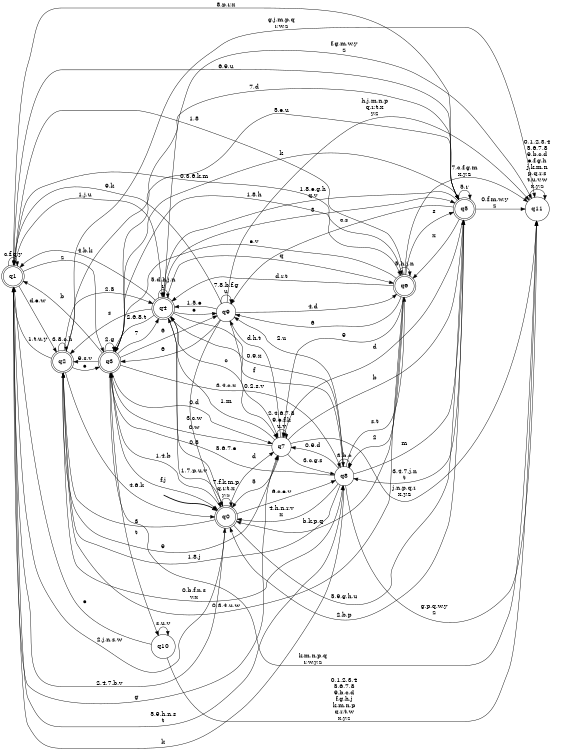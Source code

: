 digraph BlueStar {
__start0 [style = invis, shape = none, label = "", width = 0, height = 0];

rankdir=LR;
size="8,5";

s0 [style="rounded,filled", color="black", fillcolor="white" shape="doublecircle", label="q0"];
s1 [style="rounded,filled", color="black", fillcolor="white" shape="doublecircle", label="q1"];
s2 [style="rounded,filled", color="black", fillcolor="white" shape="doublecircle", label="q2"];
s3 [style="rounded,filled", color="black", fillcolor="white" shape="doublecircle", label="q3"];
s4 [style="rounded,filled", color="black", fillcolor="white" shape="doublecircle", label="q4"];
s5 [style="rounded,filled", color="black", fillcolor="white" shape="doublecircle", label="q5"];
s6 [style="rounded,filled", color="black", fillcolor="white" shape="doublecircle", label="q6"];
s7 [style="filled", color="black", fillcolor="white" shape="circle", label="q7"];
s8 [style="filled", color="black", fillcolor="white" shape="circle", label="q8"];
s9 [style="filled", color="black", fillcolor="white" shape="circle", label="q9"];
s10 [style="filled", color="black", fillcolor="white" shape="circle", label="q10"];
s11 [style="filled", color="black", fillcolor="white" shape="circle", label="q11"];
subgraph cluster_main { 
	graph [pad=".75", ranksep="0.15", nodesep="0.15"];
	 style=invis; 
	__start0 -> s0 [penwidth=2];
}
s0 -> s0 [label="7,f,k,m,p\nq,r,t,x\ny,z"];
s0 -> s1 [label="2,j,n,s,w"];
s0 -> s2 [label="3"];
s0 -> s3 [label="1,4,b"];
s0 -> s4 [label="0,8"];
s0 -> s5 [label="5,9,g,h,u"];
s0 -> s7 [label="d"];
s0 -> s8 [label="6,c,e,v"];
s1 -> s0 [label="2,4,7,b,v"];
s1 -> s1 [label="c,f,q,y"];
s1 -> s2 [label="d,e,w"];
s1 -> s3 [label="z"];
s1 -> s4 [label="1,j,u"];
s1 -> s5 [label="8,p,r,x"];
s1 -> s6 [label="0,3,6,k,m"];
s1 -> s7 [label="g"];
s1 -> s8 [label="5,9,h,n,s\nt"];
s2 -> s0 [label="4,6,k"];
s2 -> s1 [label="1,t,u,y"];
s2 -> s2 [label="3,8,c,h"];
s2 -> s3 [label="e"];
s2 -> s4 [label="2,5"];
s2 -> s5 [label="7,d"];
s2 -> s7 [label="9"];
s2 -> s8 [label="0,b,f,n,s\nv,x"];
s2 -> s11 [label="g,j,m,p,q\nr,w,z"];
s3 -> s0 [label="f,j"];
s3 -> s1 [label="b"];
s3 -> s2 [label="9,s,v"];
s3 -> s3 [label="2,g"];
s3 -> s4 [label="7"];
s3 -> s5 [label="5,e,u"];
s3 -> s6 [label="1,8,h"];
s3 -> s7 [label="0,d"];
s3 -> s8 [label="3,4,c,x"];
s3 -> s9 [label="6"];
s3 -> s10 [label="t"];
s3 -> s11 [label="k,m,n,p,q\nr,w,y,z"];
s4 -> s0 [label="1,7,p,u,v"];
s4 -> s1 [label="4,b,k"];
s4 -> s2 [label="s"];
s4 -> s3 [label="2,6,8,t"];
s4 -> s4 [label="5,d,h,j,n\nr"];
s4 -> s5 [label="3"];
s4 -> s6 [label="q"];
s4 -> s7 [label="c"];
s4 -> s8 [label="0,9,x"];
s4 -> s9 [label="e"];
s4 -> s11 [label="f,g,m,w,y\nz"];
s5 -> s0 [label="2,b,p"];
s5 -> s1 [label="6,9,u"];
s5 -> s3 [label="k"];
s5 -> s4 [label="1,8,e,g,h\nq,v"];
s5 -> s5 [label="5,r"];
s5 -> s6 [label="x"];
s5 -> s7 [label="d"];
s5 -> s8 [label="3,4,7,j,n\nt"];
s5 -> s9 [label="c,s"];
s5 -> s11 [label="0,f,m,w,y\nz"];
s6 -> s0 [label="b,k,p,q"];
s6 -> s1 [label="1,8"];
s6 -> s2 [label="0,3,4,u,w"];
s6 -> s3 [label="e,v"];
s6 -> s4 [label="d,r,t"];
s6 -> s5 [label="s"];
s6 -> s6 [label="5,h,j,n"];
s6 -> s7 [label="9"];
s6 -> s8 [label="2"];
s6 -> s9 [label="6"];
s6 -> s11 [label="7,c,f,g,m\nx,y,z"];
s7 -> s0 [label="5"];
s7 -> s3 [label="0,w"];
s7 -> s4 [label="1,m"];
s7 -> s5 [label="b"];
s7 -> s7 [label="2,4,6,7,8\n9,e,f,k\nu,v"];
s7 -> s8 [label="3,c,g,s"];
s7 -> s9 [label="d,h,t"];
s7 -> s11 [label="j,n,p,q,r\nx,y,z"];
s8 -> s0 [label="4,h,n,r,v\nx"];
s8 -> s1 [label="k"];
s8 -> s2 [label="1,8,j"];
s8 -> s3 [label="5,6,7,e"];
s8 -> s4 [label="f"];
s8 -> s5 [label="m"];
s8 -> s6 [label="s,t"];
s8 -> s7 [label="0,9,d"];
s8 -> s8 [label="3,b,c"];
s8 -> s9 [label="2,u"];
s8 -> s11 [label="g,p,q,w,y\nz"];
s9 -> s0 [label="3,c,w"];
s9 -> s1 [label="9,k"];
s9 -> s3 [label="6"];
s9 -> s4 [label="1,5,e"];
s9 -> s6 [label="4,d"];
s9 -> s7 [label="0,2,s,v"];
s9 -> s9 [label="7,8,b,f,g\nu"];
s9 -> s11 [label="h,j,m,n,p\nq,r,t,x\ny,z"];
s10 -> s1 [label="e"];
s10 -> s10 [label="s,u,v"];
s10 -> s11 [label="0,1,2,3,4\n5,6,7,8\n9,b,c,d\nf,g,h,j\nk,m,n,p\nq,r,t,w\nx,y,z"];
s11 -> s11 [label="0,1,2,3,4\n5,6,7,8\n9,b,c,d\ne,f,g,h\nj,k,m,n\np,q,r,s\nt,u,v,w\nx,y,z"];

}